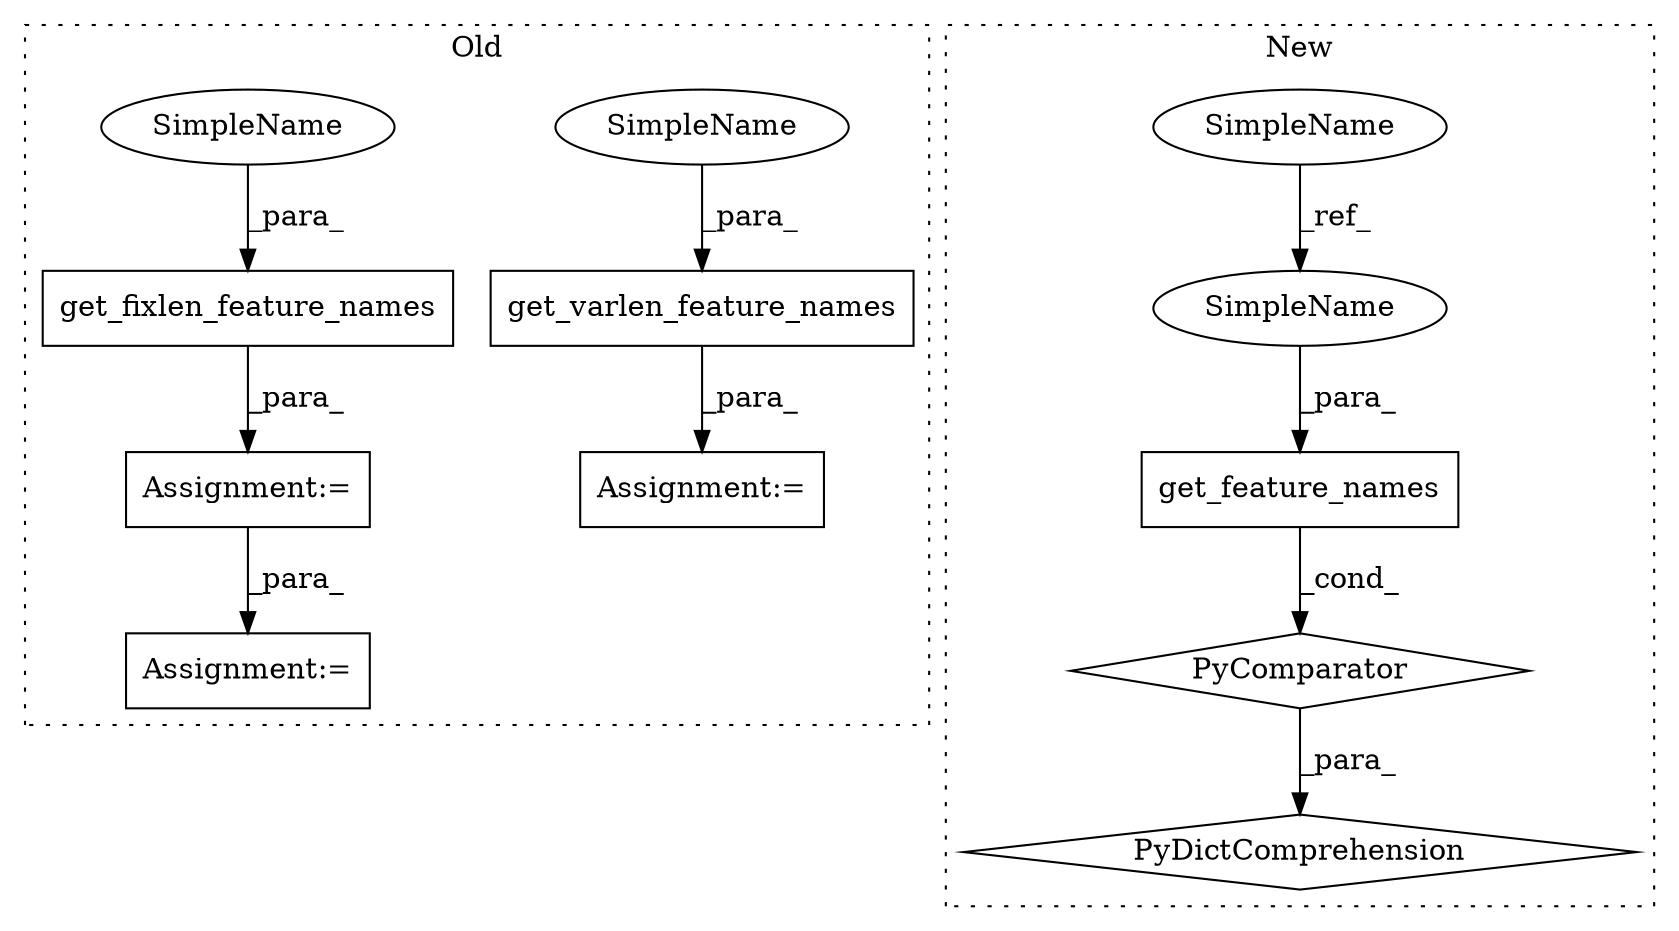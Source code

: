 digraph G {
subgraph cluster0 {
1 [label="get_fixlen_feature_names" a="32" s="2280,2320" l="25,1" shape="box"];
4 [label="Assignment:=" a="7" s="2279" l="1" shape="box"];
5 [label="Assignment:=" a="7" s="2485" l="36" shape="box"];
8 [label="get_varlen_feature_names" a="32" s="2348,2388" l="25,1" shape="box"];
9 [label="Assignment:=" a="7" s="2613" l="39" shape="box"];
11 [label="SimpleName" a="42" s="2373" l="15" shape="ellipse"];
12 [label="SimpleName" a="42" s="2305" l="15" shape="ellipse"];
label = "Old";
style="dotted";
}
subgraph cluster1 {
2 [label="PyComparator" a="113" s="2251" l="53" shape="diamond"];
3 [label="get_feature_names" a="32" s="2261,2294" l="18,1" shape="box"];
6 [label="PyDictComprehension" a="110" s="2166" l="146" shape="diamond"];
7 [label="SimpleName" a="42" s="2002" l="15" shape="ellipse"];
10 [label="SimpleName" a="42" s="2279" l="15" shape="ellipse"];
label = "New";
style="dotted";
}
1 -> 4 [label="_para_"];
2 -> 6 [label="_para_"];
3 -> 2 [label="_cond_"];
4 -> 5 [label="_para_"];
7 -> 10 [label="_ref_"];
8 -> 9 [label="_para_"];
10 -> 3 [label="_para_"];
11 -> 8 [label="_para_"];
12 -> 1 [label="_para_"];
}